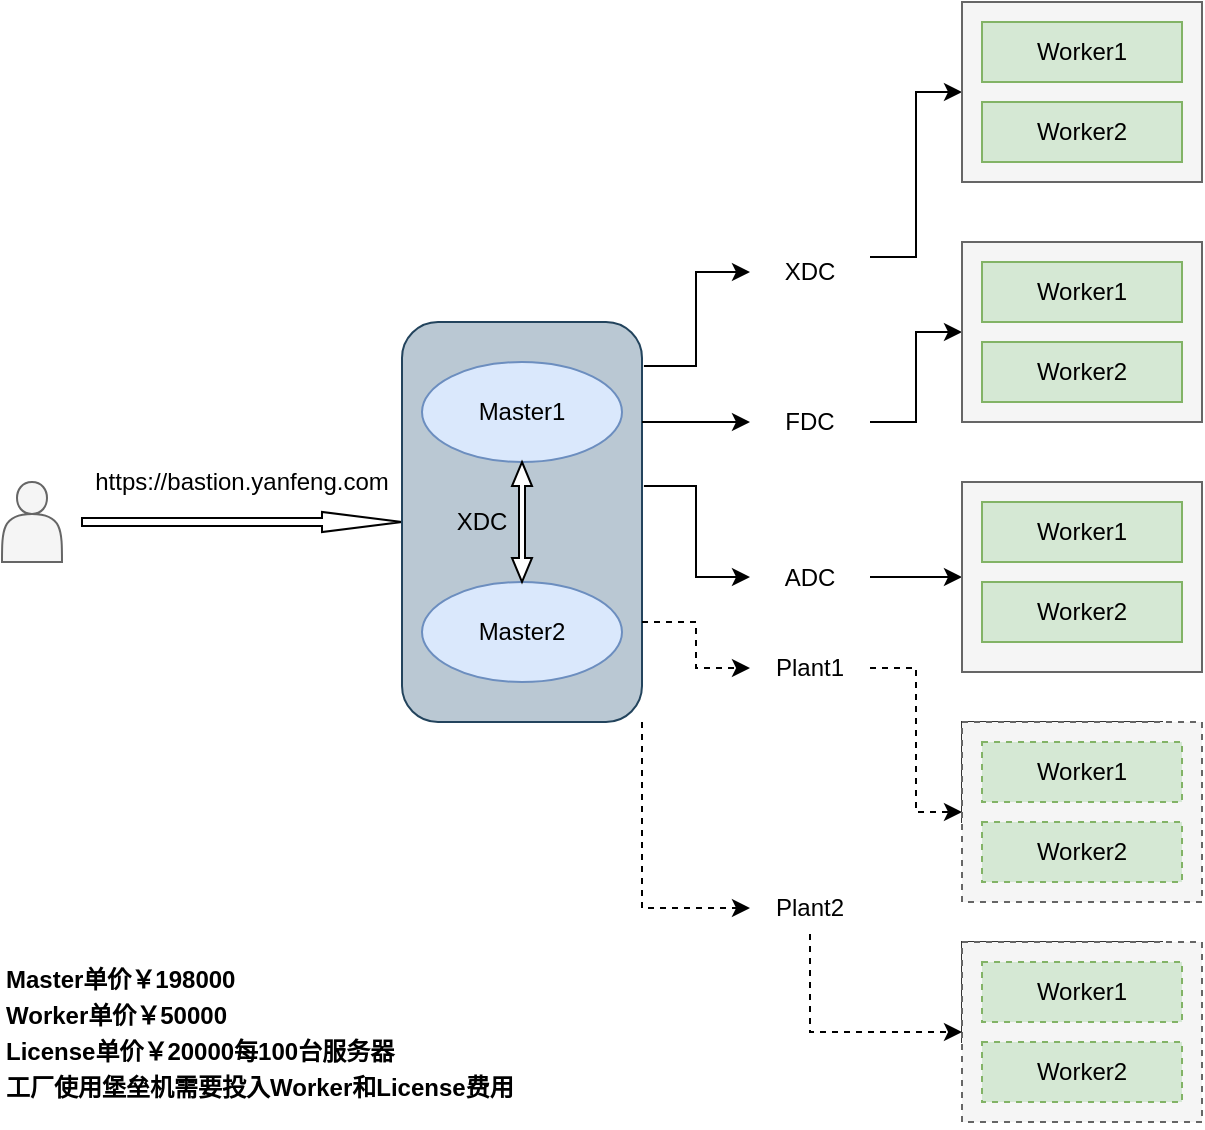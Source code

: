 <mxfile version="24.7.17">
  <diagram name="第 1 页" id="lUHJqOYcLx_I8CIas6FB">
    <mxGraphModel dx="1434" dy="780" grid="1" gridSize="10" guides="1" tooltips="1" connect="1" arrows="1" fold="1" page="1" pageScale="1" pageWidth="827" pageHeight="1169" math="0" shadow="0">
      <root>
        <mxCell id="0" />
        <mxCell id="1" parent="0" />
        <mxCell id="XpDxkfP4jnby5Jq5ViRB-1" value="" style="shape=actor;whiteSpace=wrap;html=1;fillColor=#f5f5f5;strokeColor=#666666;fontColor=#333333;" vertex="1" parent="1">
          <mxGeometry x="40" y="320" width="30" height="40" as="geometry" />
        </mxCell>
        <mxCell id="XpDxkfP4jnby5Jq5ViRB-2" value="" style="html=1;shadow=0;dashed=0;align=center;verticalAlign=middle;shape=mxgraph.arrows2.arrow;dy=0.6;dx=40;notch=0;" vertex="1" parent="1">
          <mxGeometry x="80" y="335" width="160" height="10" as="geometry" />
        </mxCell>
        <mxCell id="XpDxkfP4jnby5Jq5ViRB-19" style="edgeStyle=orthogonalEdgeStyle;rounded=0;orthogonalLoop=1;jettySize=auto;html=1;exitX=1;exitY=0.25;exitDx=0;exitDy=0;entryX=0;entryY=0.5;entryDx=0;entryDy=0;" edge="1" parent="1" source="XpDxkfP4jnby5Jq5ViRB-36" target="XpDxkfP4jnby5Jq5ViRB-13">
          <mxGeometry relative="1" as="geometry" />
        </mxCell>
        <mxCell id="XpDxkfP4jnby5Jq5ViRB-34" style="edgeStyle=orthogonalEdgeStyle;rounded=0;orthogonalLoop=1;jettySize=auto;html=1;exitX=1;exitY=0.5;exitDx=0;exitDy=0;entryX=0;entryY=0.5;entryDx=0;entryDy=0;" edge="1" parent="1" source="XpDxkfP4jnby5Jq5ViRB-37" target="XpDxkfP4jnby5Jq5ViRB-23">
          <mxGeometry relative="1" as="geometry" />
        </mxCell>
        <mxCell id="XpDxkfP4jnby5Jq5ViRB-35" style="edgeStyle=orthogonalEdgeStyle;rounded=0;orthogonalLoop=1;jettySize=auto;html=1;exitX=1;exitY=0.5;exitDx=0;exitDy=0;entryX=0;entryY=0.5;entryDx=0;entryDy=0;" edge="1" parent="1" source="XpDxkfP4jnby5Jq5ViRB-41" target="XpDxkfP4jnby5Jq5ViRB-59">
          <mxGeometry relative="1" as="geometry">
            <mxPoint x="490" y="410" as="targetPoint" />
          </mxGeometry>
        </mxCell>
        <mxCell id="XpDxkfP4jnby5Jq5ViRB-3" value="" style="rounded=1;whiteSpace=wrap;html=1;fillColor=#bac8d3;strokeColor=#23445d;" vertex="1" parent="1">
          <mxGeometry x="240" y="240" width="120" height="200" as="geometry" />
        </mxCell>
        <mxCell id="XpDxkfP4jnby5Jq5ViRB-5" value="Master1" style="ellipse;whiteSpace=wrap;html=1;fillColor=#dae8fc;strokeColor=#6c8ebf;" vertex="1" parent="1">
          <mxGeometry x="250" y="260" width="100" height="50" as="geometry" />
        </mxCell>
        <mxCell id="XpDxkfP4jnby5Jq5ViRB-6" value="Master2" style="ellipse;whiteSpace=wrap;html=1;fillColor=#dae8fc;strokeColor=#6c8ebf;" vertex="1" parent="1">
          <mxGeometry x="250" y="370" width="100" height="50" as="geometry" />
        </mxCell>
        <mxCell id="XpDxkfP4jnby5Jq5ViRB-7" value="" style="shape=doubleArrow;direction=south;whiteSpace=wrap;html=1;" vertex="1" parent="1">
          <mxGeometry x="295" y="310" width="10" height="60" as="geometry" />
        </mxCell>
        <mxCell id="XpDxkfP4jnby5Jq5ViRB-8" value="https://bastion.yanfeng.com" style="text;html=1;align=center;verticalAlign=middle;whiteSpace=wrap;rounded=0;" vertex="1" parent="1">
          <mxGeometry x="130" y="305" width="60" height="30" as="geometry" />
        </mxCell>
        <mxCell id="XpDxkfP4jnby5Jq5ViRB-10" value="XDC" style="text;html=1;align=center;verticalAlign=middle;whiteSpace=wrap;rounded=0;" vertex="1" parent="1">
          <mxGeometry x="250" y="325" width="60" height="30" as="geometry" />
        </mxCell>
        <mxCell id="XpDxkfP4jnby5Jq5ViRB-13" value="" style="rounded=0;whiteSpace=wrap;html=1;fillColor=#f5f5f5;fontColor=#333333;strokeColor=#666666;" vertex="1" parent="1">
          <mxGeometry x="520" y="80" width="120" height="90" as="geometry" />
        </mxCell>
        <mxCell id="XpDxkfP4jnby5Jq5ViRB-23" value="" style="rounded=0;whiteSpace=wrap;html=1;fillColor=#f5f5f5;fontColor=#333333;strokeColor=#666666;" vertex="1" parent="1">
          <mxGeometry x="520" y="200" width="120" height="90" as="geometry" />
        </mxCell>
        <mxCell id="XpDxkfP4jnby5Jq5ViRB-24" value="Worker1" style="rounded=0;whiteSpace=wrap;html=1;fillColor=#d5e8d4;strokeColor=#82b366;" vertex="1" parent="1">
          <mxGeometry x="530" y="210" width="100" height="30" as="geometry" />
        </mxCell>
        <mxCell id="XpDxkfP4jnby5Jq5ViRB-25" value="Worker2" style="rounded=0;whiteSpace=wrap;html=1;fillColor=#d5e8d4;strokeColor=#82b366;" vertex="1" parent="1">
          <mxGeometry x="530" y="250" width="100" height="30" as="geometry" />
        </mxCell>
        <mxCell id="XpDxkfP4jnby5Jq5ViRB-27" value="Worker1" style="rounded=0;whiteSpace=wrap;html=1;fillColor=#d5e8d4;strokeColor=#82b366;" vertex="1" parent="1">
          <mxGeometry x="530" y="90" width="100" height="30" as="geometry" />
        </mxCell>
        <mxCell id="XpDxkfP4jnby5Jq5ViRB-28" value="Worker2" style="rounded=0;whiteSpace=wrap;html=1;fillColor=#d5e8d4;strokeColor=#82b366;" vertex="1" parent="1">
          <mxGeometry x="530" y="130" width="100" height="30" as="geometry" />
        </mxCell>
        <mxCell id="XpDxkfP4jnby5Jq5ViRB-39" value="" style="edgeStyle=orthogonalEdgeStyle;rounded=0;orthogonalLoop=1;jettySize=auto;html=1;exitX=1;exitY=0.25;exitDx=0;exitDy=0;entryX=0;entryY=0.5;entryDx=0;entryDy=0;" edge="1" parent="1" source="XpDxkfP4jnby5Jq5ViRB-3" target="XpDxkfP4jnby5Jq5ViRB-37">
          <mxGeometry relative="1" as="geometry">
            <mxPoint x="360" y="340" as="sourcePoint" />
            <mxPoint x="520" y="310" as="targetPoint" />
          </mxGeometry>
        </mxCell>
        <mxCell id="XpDxkfP4jnby5Jq5ViRB-37" value="FDC" style="text;html=1;align=center;verticalAlign=middle;whiteSpace=wrap;rounded=0;" vertex="1" parent="1">
          <mxGeometry x="414" y="275" width="60" height="30" as="geometry" />
        </mxCell>
        <mxCell id="XpDxkfP4jnby5Jq5ViRB-40" value="" style="edgeStyle=orthogonalEdgeStyle;rounded=0;orthogonalLoop=1;jettySize=auto;html=1;exitX=1.008;exitY=0.11;exitDx=0;exitDy=0;entryX=0;entryY=0.5;entryDx=0;entryDy=0;exitPerimeter=0;" edge="1" parent="1" source="XpDxkfP4jnby5Jq5ViRB-3" target="XpDxkfP4jnby5Jq5ViRB-36">
          <mxGeometry relative="1" as="geometry">
            <mxPoint x="360" y="290" as="sourcePoint" />
            <mxPoint x="520" y="150" as="targetPoint" />
          </mxGeometry>
        </mxCell>
        <mxCell id="XpDxkfP4jnby5Jq5ViRB-36" value="XDC" style="text;html=1;align=center;verticalAlign=middle;whiteSpace=wrap;rounded=0;" vertex="1" parent="1">
          <mxGeometry x="414" y="200" width="60" height="30" as="geometry" />
        </mxCell>
        <mxCell id="XpDxkfP4jnby5Jq5ViRB-42" value="" style="edgeStyle=orthogonalEdgeStyle;rounded=0;orthogonalLoop=1;jettySize=auto;html=1;exitX=1.008;exitY=0.41;exitDx=0;exitDy=0;entryX=0;entryY=0.5;entryDx=0;entryDy=0;exitPerimeter=0;" edge="1" parent="1" source="XpDxkfP4jnby5Jq5ViRB-3" target="XpDxkfP4jnby5Jq5ViRB-41">
          <mxGeometry relative="1" as="geometry">
            <mxPoint x="360" y="390" as="sourcePoint" />
            <mxPoint x="520" y="470" as="targetPoint" />
          </mxGeometry>
        </mxCell>
        <mxCell id="XpDxkfP4jnby5Jq5ViRB-41" value="ADC" style="text;html=1;align=center;verticalAlign=middle;whiteSpace=wrap;rounded=0;" vertex="1" parent="1">
          <mxGeometry x="414" y="352" width="60" height="31" as="geometry" />
        </mxCell>
        <mxCell id="XpDxkfP4jnby5Jq5ViRB-48" style="edgeStyle=orthogonalEdgeStyle;rounded=0;orthogonalLoop=1;jettySize=auto;html=1;entryX=0;entryY=0.5;entryDx=0;entryDy=0;exitX=1;exitY=0.5;exitDx=0;exitDy=0;dashed=1;" edge="1" parent="1" source="XpDxkfP4jnby5Jq5ViRB-49" target="XpDxkfP4jnby5Jq5ViRB-54">
          <mxGeometry relative="1" as="geometry">
            <mxPoint x="450" y="560" as="sourcePoint" />
            <mxPoint x="511" y="565" as="targetPoint" />
          </mxGeometry>
        </mxCell>
        <mxCell id="XpDxkfP4jnby5Jq5ViRB-51" value="" style="edgeStyle=orthogonalEdgeStyle;rounded=0;orthogonalLoop=1;jettySize=auto;html=1;entryX=0;entryY=0.5;entryDx=0;entryDy=0;dashed=1;exitX=1;exitY=0.75;exitDx=0;exitDy=0;" edge="1" parent="1" source="XpDxkfP4jnby5Jq5ViRB-3" target="XpDxkfP4jnby5Jq5ViRB-49">
          <mxGeometry relative="1" as="geometry">
            <mxPoint x="380" y="390" as="sourcePoint" />
            <mxPoint x="520" y="630" as="targetPoint" />
          </mxGeometry>
        </mxCell>
        <mxCell id="XpDxkfP4jnby5Jq5ViRB-49" value="Plant1" style="text;html=1;align=center;verticalAlign=middle;whiteSpace=wrap;rounded=0;" vertex="1" parent="1">
          <mxGeometry x="414" y="400" width="60" height="26" as="geometry" />
        </mxCell>
        <mxCell id="XpDxkfP4jnby5Jq5ViRB-52" value="Worker1" style="rounded=0;whiteSpace=wrap;html=1;strokeColor=#333333;" vertex="1" parent="1">
          <mxGeometry x="520" y="440" width="100" height="50" as="geometry" />
        </mxCell>
        <mxCell id="XpDxkfP4jnby5Jq5ViRB-54" value="" style="rounded=0;whiteSpace=wrap;html=1;dashed=1;strokeColor=#666666;fillColor=#f5f5f5;fontColor=#333333;" vertex="1" parent="1">
          <mxGeometry x="520" y="440" width="120" height="90" as="geometry" />
        </mxCell>
        <mxCell id="XpDxkfP4jnby5Jq5ViRB-55" value="Worker1" style="rounded=0;whiteSpace=wrap;html=1;dashed=1;strokeColor=#82b366;fillColor=#d5e8d4;" vertex="1" parent="1">
          <mxGeometry x="530" y="450" width="100" height="30" as="geometry" />
        </mxCell>
        <mxCell id="XpDxkfP4jnby5Jq5ViRB-56" value="Worker2" style="rounded=0;whiteSpace=wrap;html=1;dashed=1;strokeColor=#82b366;fillColor=#d5e8d4;" vertex="1" parent="1">
          <mxGeometry x="530" y="490" width="100" height="30" as="geometry" />
        </mxCell>
        <mxCell id="XpDxkfP4jnby5Jq5ViRB-59" value="" style="rounded=0;whiteSpace=wrap;html=1;fillColor=#f5f5f5;fontColor=#333333;strokeColor=#666666;" vertex="1" parent="1">
          <mxGeometry x="520" y="320" width="120" height="95" as="geometry" />
        </mxCell>
        <mxCell id="XpDxkfP4jnby5Jq5ViRB-60" value="Worker1" style="rounded=0;whiteSpace=wrap;html=1;fillColor=#d5e8d4;strokeColor=#82b366;" vertex="1" parent="1">
          <mxGeometry x="530" y="330" width="100" height="30" as="geometry" />
        </mxCell>
        <mxCell id="XpDxkfP4jnby5Jq5ViRB-61" value="Worker2" style="rounded=0;whiteSpace=wrap;html=1;fillColor=#d5e8d4;strokeColor=#82b366;" vertex="1" parent="1">
          <mxGeometry x="530" y="370" width="100" height="30" as="geometry" />
        </mxCell>
        <mxCell id="XpDxkfP4jnby5Jq5ViRB-65" value="Worker1" style="rounded=0;whiteSpace=wrap;html=1;strokeColor=#333333;" vertex="1" parent="1">
          <mxGeometry x="520" y="550" width="100" height="50" as="geometry" />
        </mxCell>
        <mxCell id="XpDxkfP4jnby5Jq5ViRB-66" value="" style="rounded=0;whiteSpace=wrap;html=1;dashed=1;strokeColor=#666666;fillColor=#f5f5f5;fontColor=#333333;" vertex="1" parent="1">
          <mxGeometry x="520" y="550" width="120" height="90" as="geometry" />
        </mxCell>
        <mxCell id="XpDxkfP4jnby5Jq5ViRB-67" value="Worker1" style="rounded=0;whiteSpace=wrap;html=1;dashed=1;strokeColor=#82b366;fillColor=#d5e8d4;" vertex="1" parent="1">
          <mxGeometry x="530" y="560" width="100" height="30" as="geometry" />
        </mxCell>
        <mxCell id="XpDxkfP4jnby5Jq5ViRB-68" value="Worker2" style="rounded=0;whiteSpace=wrap;html=1;dashed=1;strokeColor=#82b366;fillColor=#d5e8d4;" vertex="1" parent="1">
          <mxGeometry x="530" y="600" width="100" height="30" as="geometry" />
        </mxCell>
        <mxCell id="XpDxkfP4jnby5Jq5ViRB-69" value="" style="edgeStyle=orthogonalEdgeStyle;rounded=0;orthogonalLoop=1;jettySize=auto;html=1;dashed=1;exitX=1;exitY=1;exitDx=0;exitDy=0;entryX=0;entryY=0.5;entryDx=0;entryDy=0;" edge="1" parent="1" source="XpDxkfP4jnby5Jq5ViRB-3" target="XpDxkfP4jnby5Jq5ViRB-70">
          <mxGeometry relative="1" as="geometry">
            <mxPoint x="370" y="430" as="sourcePoint" />
            <mxPoint x="390" y="490" as="targetPoint" />
            <Array as="points">
              <mxPoint x="360" y="533" />
            </Array>
          </mxGeometry>
        </mxCell>
        <mxCell id="XpDxkfP4jnby5Jq5ViRB-70" value="Plant2" style="text;html=1;align=center;verticalAlign=middle;whiteSpace=wrap;rounded=0;" vertex="1" parent="1">
          <mxGeometry x="414" y="520" width="60" height="26" as="geometry" />
        </mxCell>
        <mxCell id="XpDxkfP4jnby5Jq5ViRB-72" style="edgeStyle=orthogonalEdgeStyle;rounded=0;orthogonalLoop=1;jettySize=auto;html=1;entryX=0;entryY=0.5;entryDx=0;entryDy=0;exitX=0.5;exitY=1;exitDx=0;exitDy=0;dashed=1;" edge="1" parent="1" source="XpDxkfP4jnby5Jq5ViRB-70" target="XpDxkfP4jnby5Jq5ViRB-66">
          <mxGeometry relative="1" as="geometry">
            <mxPoint x="484" y="423" as="sourcePoint" />
            <mxPoint x="530" y="495" as="targetPoint" />
          </mxGeometry>
        </mxCell>
        <mxCell id="XpDxkfP4jnby5Jq5ViRB-73" value="&lt;p style=&quot;line-height: 150%;&quot;&gt;&lt;b style=&quot;background-color: initial;&quot;&gt;Master单价￥198000&lt;/b&gt;&lt;br&gt;&lt;b style=&quot;background-color: initial;&quot;&gt;Worker单价￥50000&lt;/b&gt;&lt;br&gt;&lt;b style=&quot;background-color: initial;&quot;&gt;License单价￥20000每100台服务器&lt;/b&gt;&lt;br&gt;&lt;b style=&quot;background-color: initial;&quot;&gt;工厂使用堡垒机需要投入Worker和License费用&lt;/b&gt;&lt;br&gt;&lt;/p&gt;" style="text;html=1;align=left;verticalAlign=middle;whiteSpace=wrap;rounded=0;" vertex="1" parent="1">
          <mxGeometry x="40" y="560" width="445" height="70" as="geometry" />
        </mxCell>
      </root>
    </mxGraphModel>
  </diagram>
</mxfile>
